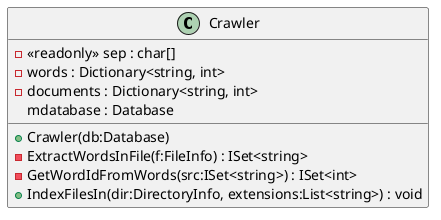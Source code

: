 @startuml
class Crawler {
    - <<readonly>> sep : char[]
    - words : Dictionary<string, int>
    - documents : Dictionary<string, int>
    mdatabase : Database
    + Crawler(db:Database)
    - ExtractWordsInFile(f:FileInfo) : ISet<string>
    - GetWordIdFromWords(src:ISet<string>) : ISet<int>
    + IndexFilesIn(dir:DirectoryInfo, extensions:List<string>) : void
}
@enduml

